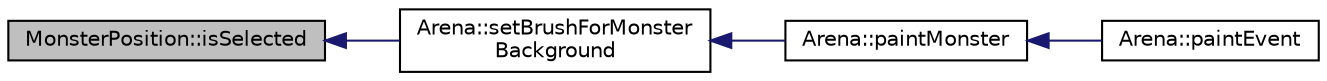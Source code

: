 digraph "MonsterPosition::isSelected"
{
  bgcolor="transparent";
  edge [fontname="Helvetica",fontsize="10",labelfontname="Helvetica",labelfontsize="10"];
  node [fontname="Helvetica",fontsize="10",shape=record];
  rankdir="LR";
  Node14 [label="MonsterPosition::isSelected",height=0.2,width=0.4,color="black", fillcolor="grey75", style="filled", fontcolor="black"];
  Node14 -> Node15 [dir="back",color="midnightblue",fontsize="10",style="solid",fontname="Helvetica"];
  Node15 [label="Arena::setBrushForMonster\lBackground",height=0.2,width=0.4,color="black",URL="$classArena.html#a67bdc610fc190ac2a0e11f0b349ca2d7"];
  Node15 -> Node16 [dir="back",color="midnightblue",fontsize="10",style="solid",fontname="Helvetica"];
  Node16 [label="Arena::paintMonster",height=0.2,width=0.4,color="black",URL="$classArena.html#a53187edf7aad816c2d2543091a6ec8c6"];
  Node16 -> Node17 [dir="back",color="midnightblue",fontsize="10",style="solid",fontname="Helvetica"];
  Node17 [label="Arena::paintEvent",height=0.2,width=0.4,color="black",URL="$classArena.html#a4c569be6d5527861c63e1b2bf0016e95",tooltip="Hauptzeichenevent, welche das gesamte Spielfeld inklusive aller Objekte zeichnet. ..."];
}
